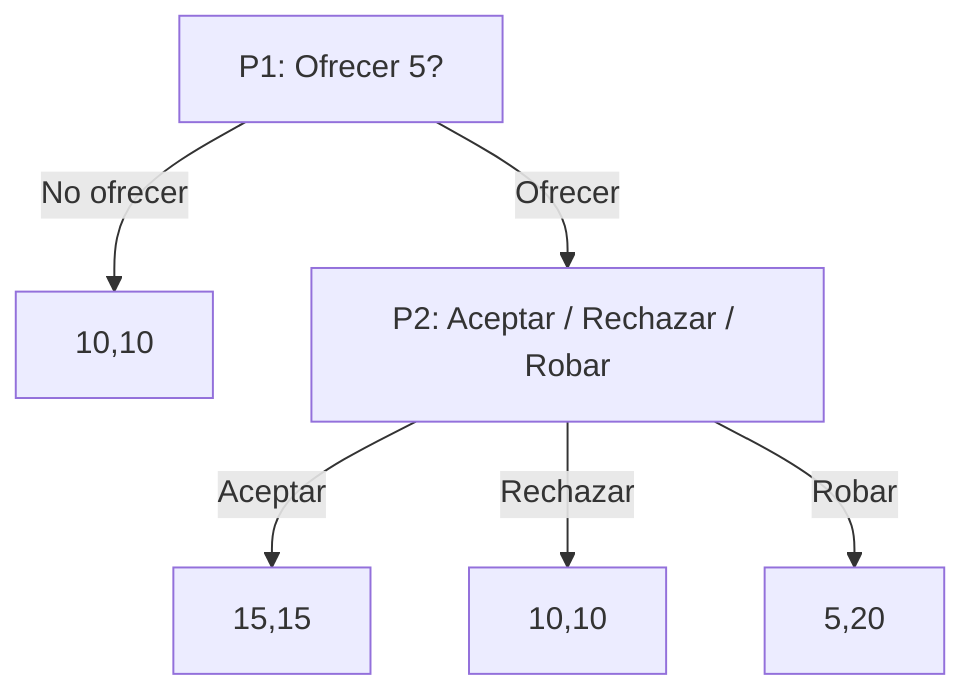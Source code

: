 flowchart TD
  A1[P1: Ofrecer 5?] -->|No ofrecer| O1[10,10]
  A1 -->|Ofrecer| B1[P2: Aceptar / Rechazar / Robar]
  B1 -->|Aceptar| O2[15,15]
  B1 -->|Rechazar| O3[10,10]
  B1 -->|Robar| O4[5,20]